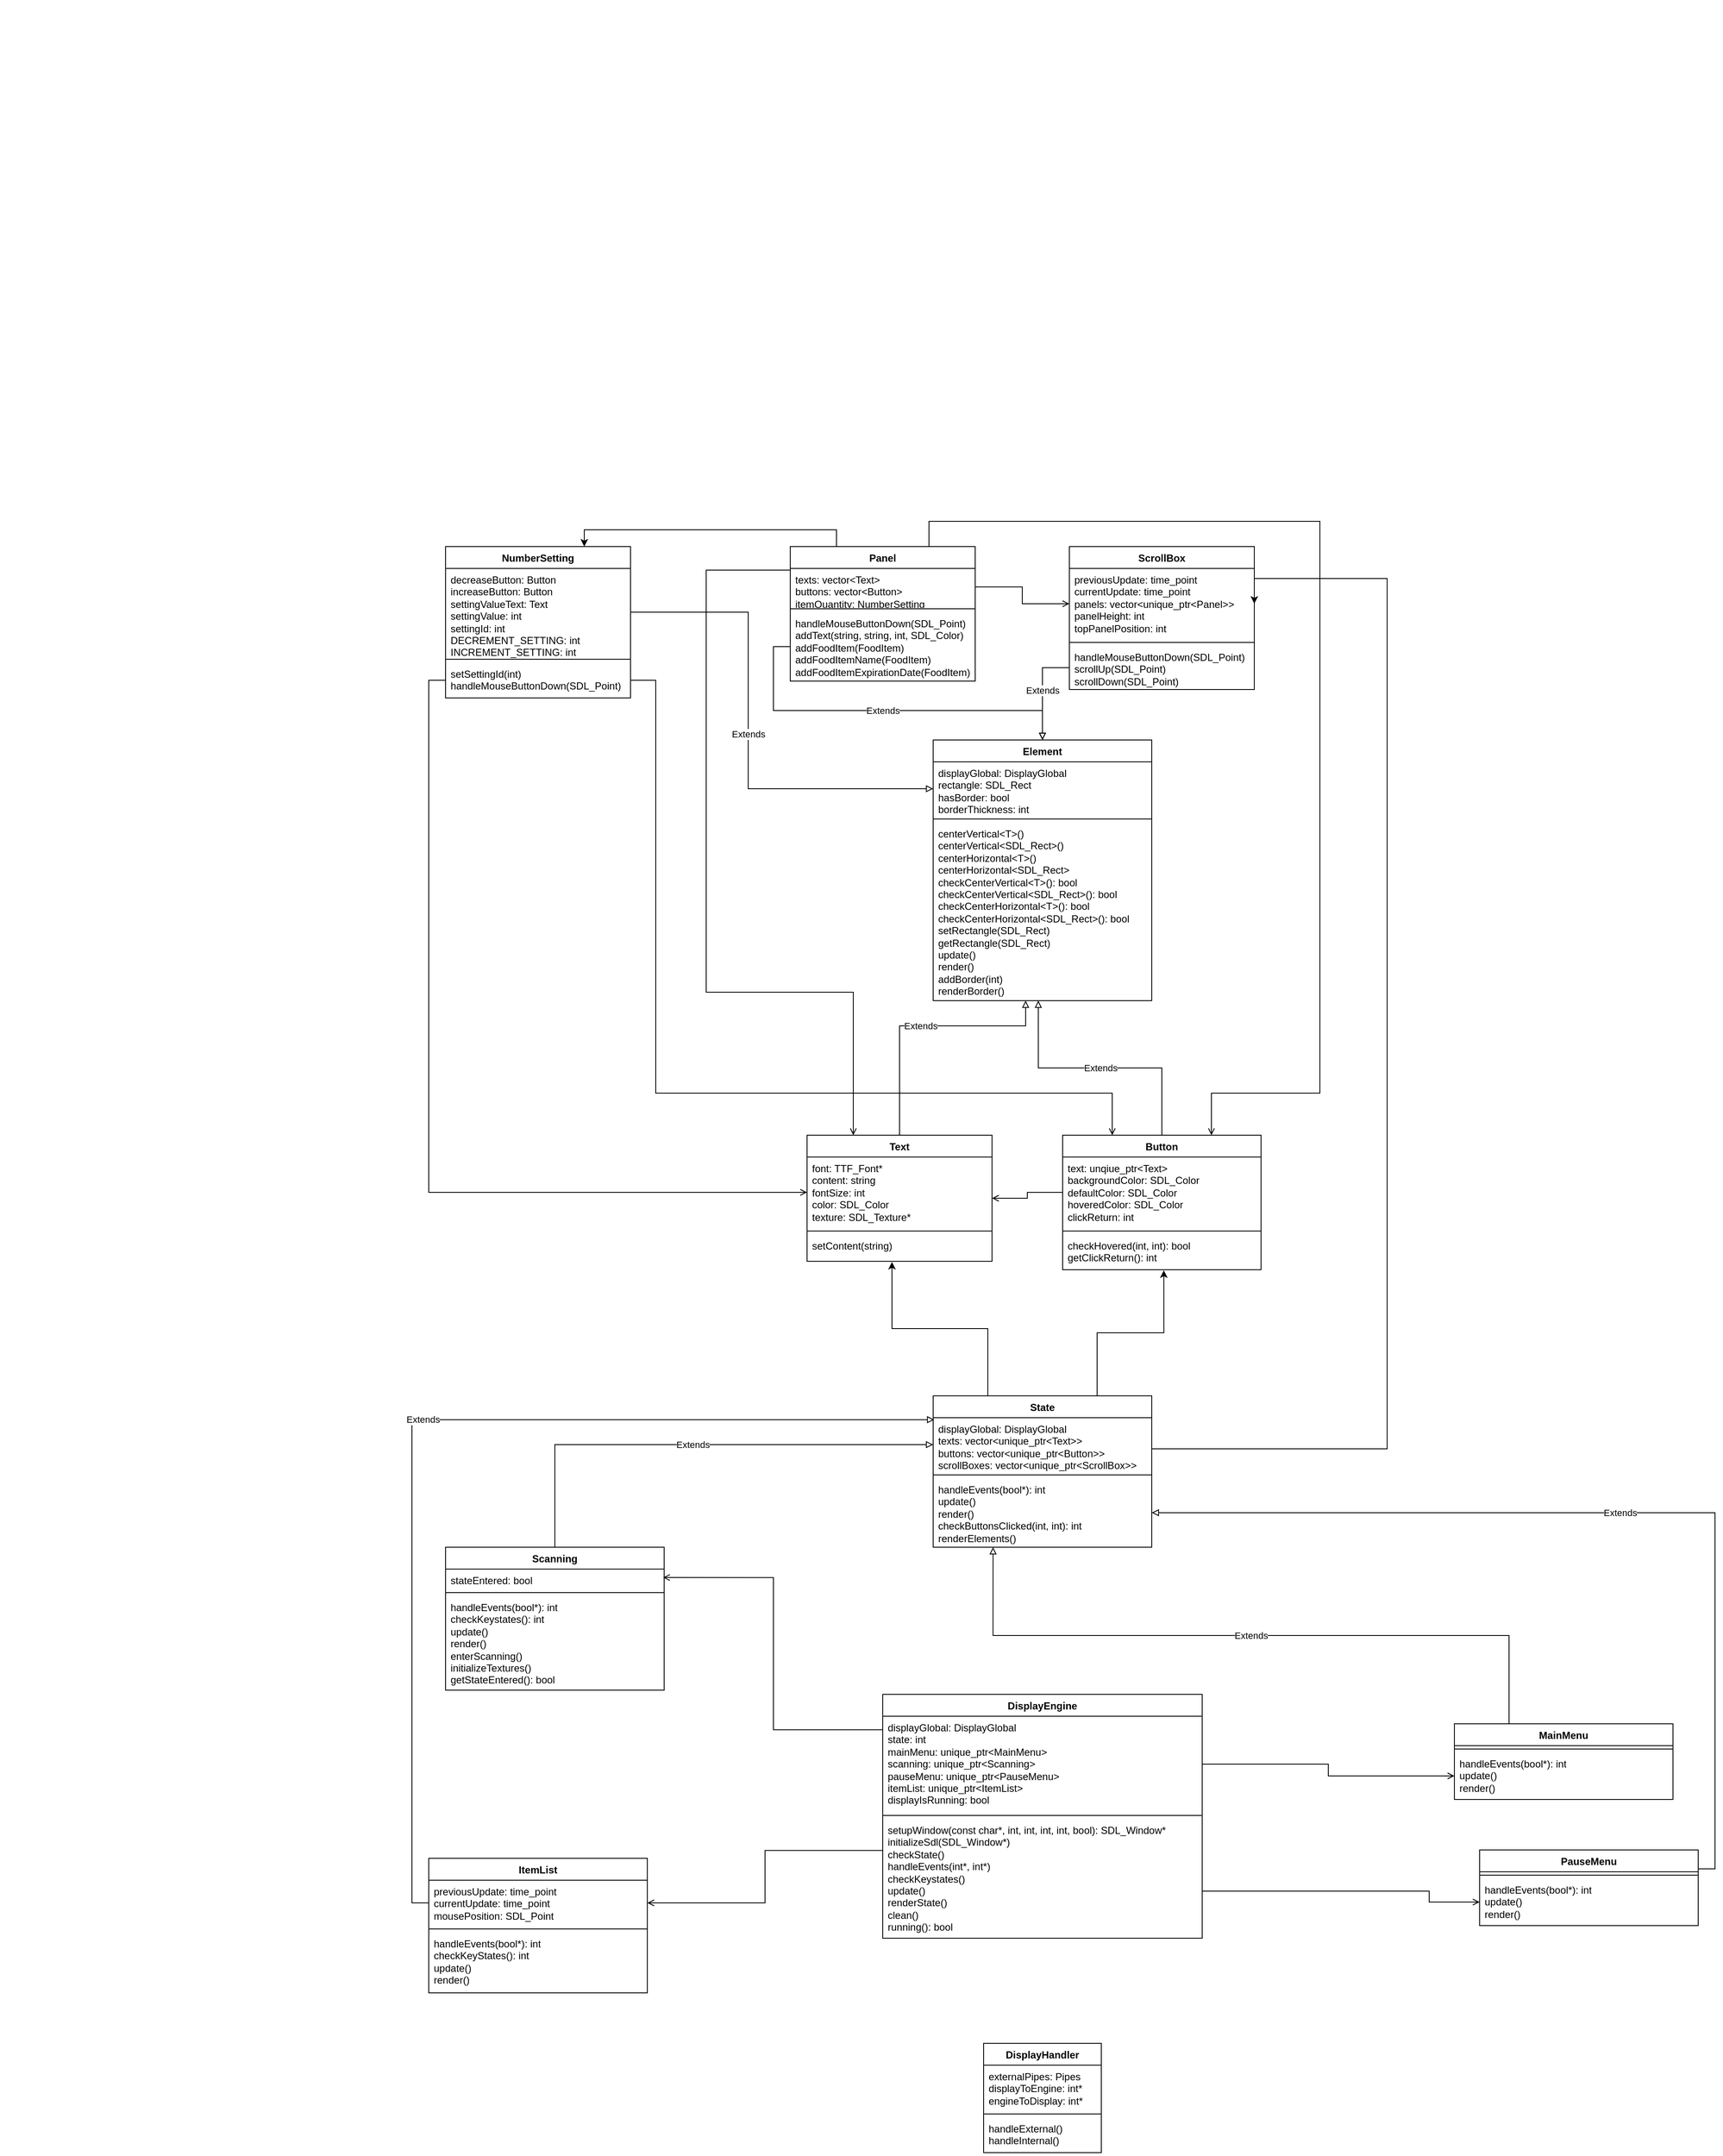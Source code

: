 <mxfile version="26.0.15">
  <diagram id="C5RBs43oDa-KdzZeNtuy" name="Page-1">
    <mxGraphModel dx="3341" dy="2088" grid="1" gridSize="10" guides="1" tooltips="1" connect="1" arrows="1" fold="1" page="1" pageScale="1" pageWidth="827" pageHeight="1169" math="0" shadow="0">
      <root>
        <mxCell id="WIyWlLk6GJQsqaUBKTNV-0" />
        <mxCell id="WIyWlLk6GJQsqaUBKTNV-1" parent="WIyWlLk6GJQsqaUBKTNV-0" />
        <mxCell id="9cJeoDoXLfbDEEZ6jCeZ-1" value="Element" style="swimlane;fontStyle=1;align=center;verticalAlign=top;childLayout=stackLayout;horizontal=1;startSize=26;horizontalStack=0;resizeParent=1;resizeParentMax=0;resizeLast=0;collapsible=1;marginBottom=0;whiteSpace=wrap;html=1;" parent="WIyWlLk6GJQsqaUBKTNV-1" vertex="1">
          <mxGeometry x="260" y="-90" width="260" height="310" as="geometry" />
        </mxCell>
        <mxCell id="9cJeoDoXLfbDEEZ6jCeZ-2" value="&lt;div&gt;displayGlobal: DisplayGlobal&lt;/div&gt;&lt;div&gt;rectangle: SDL_Rect&lt;/div&gt;&lt;div&gt;hasBorder: bool&lt;/div&gt;&lt;div&gt;borderThickness: int&lt;/div&gt;" style="text;strokeColor=none;fillColor=none;align=left;verticalAlign=top;spacingLeft=4;spacingRight=4;overflow=hidden;rotatable=0;points=[[0,0.5],[1,0.5]];portConstraint=eastwest;whiteSpace=wrap;html=1;" parent="9cJeoDoXLfbDEEZ6jCeZ-1" vertex="1">
          <mxGeometry y="26" width="260" height="64" as="geometry" />
        </mxCell>
        <mxCell id="9cJeoDoXLfbDEEZ6jCeZ-3" value="" style="line;strokeWidth=1;fillColor=none;align=left;verticalAlign=middle;spacingTop=-1;spacingLeft=3;spacingRight=3;rotatable=0;labelPosition=right;points=[];portConstraint=eastwest;strokeColor=inherit;" parent="9cJeoDoXLfbDEEZ6jCeZ-1" vertex="1">
          <mxGeometry y="90" width="260" height="8" as="geometry" />
        </mxCell>
        <mxCell id="9cJeoDoXLfbDEEZ6jCeZ-4" value="&lt;div&gt;centerVertical&amp;lt;T&amp;gt;()&lt;/div&gt;&lt;div&gt;centerVertical&amp;lt;SDL_Rect&amp;gt;()&lt;br&gt;&lt;/div&gt;&lt;div&gt;centerHorizontal&amp;lt;T&amp;gt;()&lt;/div&gt;&lt;div&gt;centerHorizontal&amp;lt;SDL_Rect&amp;gt;&lt;/div&gt;&lt;div&gt;&lt;div&gt;checkCenterVertical&amp;lt;T&amp;gt;(): bool&lt;br&gt;&lt;/div&gt;&lt;div&gt;checkCenterVertical&amp;lt;SDL_Rect&amp;gt;(): bool&lt;br&gt;&lt;/div&gt;&lt;div&gt;checkCenterHorizontal&amp;lt;T&amp;gt;(): bool&lt;br&gt;&lt;/div&gt;&lt;div&gt;checkCenterHorizontal&amp;lt;SDL_Rect&amp;gt;(): bool&lt;br&gt;&lt;/div&gt;&lt;/div&gt;&lt;div&gt;setRectangle(SDL_Rect)&lt;/div&gt;&lt;div&gt;getRectangle(SDL_Rect) &lt;br&gt;&lt;/div&gt;&lt;div&gt;update()&lt;/div&gt;&lt;div&gt;render()&lt;/div&gt;&lt;div&gt;addBorder(int)&lt;/div&gt;&lt;div&gt;renderBorder()&lt;/div&gt;&lt;div&gt;&lt;br&gt;&lt;/div&gt;" style="text;strokeColor=none;fillColor=none;align=left;verticalAlign=top;spacingLeft=4;spacingRight=4;overflow=hidden;rotatable=0;points=[[0,0.5],[1,0.5]];portConstraint=eastwest;whiteSpace=wrap;html=1;" parent="9cJeoDoXLfbDEEZ6jCeZ-1" vertex="1">
          <mxGeometry y="98" width="260" height="212" as="geometry" />
        </mxCell>
        <mxCell id="9cJeoDoXLfbDEEZ6jCeZ-5" value="Text" style="swimlane;fontStyle=1;align=center;verticalAlign=top;childLayout=stackLayout;horizontal=1;startSize=26;horizontalStack=0;resizeParent=1;resizeParentMax=0;resizeLast=0;collapsible=1;marginBottom=0;whiteSpace=wrap;html=1;" parent="WIyWlLk6GJQsqaUBKTNV-1" vertex="1">
          <mxGeometry x="110" y="380" width="220" height="150" as="geometry" />
        </mxCell>
        <mxCell id="9cJeoDoXLfbDEEZ6jCeZ-6" value="&lt;div&gt;font: TTF_Font*&lt;/div&gt;&lt;div&gt;content: string&lt;/div&gt;&lt;div&gt;fontSize: int&lt;/div&gt;&lt;div&gt;color: SDL_Color&lt;/div&gt;&lt;div&gt;texture: SDL_Texture*&lt;/div&gt;&lt;div&gt;&lt;br&gt;&lt;/div&gt;" style="text;strokeColor=none;fillColor=none;align=left;verticalAlign=top;spacingLeft=4;spacingRight=4;overflow=hidden;rotatable=0;points=[[0,0.5],[1,0.5]];portConstraint=eastwest;whiteSpace=wrap;html=1;" parent="9cJeoDoXLfbDEEZ6jCeZ-5" vertex="1">
          <mxGeometry y="26" width="220" height="84" as="geometry" />
        </mxCell>
        <mxCell id="9cJeoDoXLfbDEEZ6jCeZ-7" value="" style="line;strokeWidth=1;fillColor=none;align=left;verticalAlign=middle;spacingTop=-1;spacingLeft=3;spacingRight=3;rotatable=0;labelPosition=right;points=[];portConstraint=eastwest;strokeColor=inherit;" parent="9cJeoDoXLfbDEEZ6jCeZ-5" vertex="1">
          <mxGeometry y="110" width="220" height="8" as="geometry" />
        </mxCell>
        <mxCell id="9cJeoDoXLfbDEEZ6jCeZ-8" value="setContent(string)" style="text;strokeColor=none;fillColor=none;align=left;verticalAlign=top;spacingLeft=4;spacingRight=4;overflow=hidden;rotatable=0;points=[[0,0.5],[1,0.5]];portConstraint=eastwest;whiteSpace=wrap;html=1;" parent="9cJeoDoXLfbDEEZ6jCeZ-5" vertex="1">
          <mxGeometry y="118" width="220" height="32" as="geometry" />
        </mxCell>
        <mxCell id="9cJeoDoXLfbDEEZ6jCeZ-13" value="Button" style="swimlane;fontStyle=1;align=center;verticalAlign=top;childLayout=stackLayout;horizontal=1;startSize=26;horizontalStack=0;resizeParent=1;resizeParentMax=0;resizeLast=0;collapsible=1;marginBottom=0;whiteSpace=wrap;html=1;" parent="WIyWlLk6GJQsqaUBKTNV-1" vertex="1">
          <mxGeometry x="414" y="380" width="236" height="160" as="geometry" />
        </mxCell>
        <mxCell id="9cJeoDoXLfbDEEZ6jCeZ-14" value="&lt;div&gt;text: unqiue_ptr&amp;lt;Text&amp;gt;&lt;/div&gt;&lt;div&gt;backgroundColor: SDL_Color&lt;/div&gt;&lt;div&gt;defaultColor: SDL_Color&lt;/div&gt;&lt;div&gt;hoveredColor: SDL_Color&lt;/div&gt;&lt;div&gt;clickReturn: int&lt;/div&gt;" style="text;strokeColor=none;fillColor=none;align=left;verticalAlign=top;spacingLeft=4;spacingRight=4;overflow=hidden;rotatable=0;points=[[0,0.5],[1,0.5]];portConstraint=eastwest;whiteSpace=wrap;html=1;" parent="9cJeoDoXLfbDEEZ6jCeZ-13" vertex="1">
          <mxGeometry y="26" width="236" height="84" as="geometry" />
        </mxCell>
        <mxCell id="9cJeoDoXLfbDEEZ6jCeZ-15" value="" style="line;strokeWidth=1;fillColor=none;align=left;verticalAlign=middle;spacingTop=-1;spacingLeft=3;spacingRight=3;rotatable=0;labelPosition=right;points=[];portConstraint=eastwest;strokeColor=inherit;" parent="9cJeoDoXLfbDEEZ6jCeZ-13" vertex="1">
          <mxGeometry y="110" width="236" height="8" as="geometry" />
        </mxCell>
        <mxCell id="9cJeoDoXLfbDEEZ6jCeZ-16" value="checkHovered(int, int): bool&lt;div&gt;getClickReturn(): int&lt;/div&gt;" style="text;strokeColor=none;fillColor=none;align=left;verticalAlign=top;spacingLeft=4;spacingRight=4;overflow=hidden;rotatable=0;points=[[0,0.5],[1,0.5]];portConstraint=eastwest;whiteSpace=wrap;html=1;" parent="9cJeoDoXLfbDEEZ6jCeZ-13" vertex="1">
          <mxGeometry y="118" width="236" height="42" as="geometry" />
        </mxCell>
        <mxCell id="9cJeoDoXLfbDEEZ6jCeZ-27" value="MainMenu" style="swimlane;fontStyle=1;align=center;verticalAlign=top;childLayout=stackLayout;horizontal=1;startSize=26;horizontalStack=0;resizeParent=1;resizeParentMax=0;resizeLast=0;collapsible=1;marginBottom=0;whiteSpace=wrap;html=1;" parent="WIyWlLk6GJQsqaUBKTNV-1" vertex="1">
          <mxGeometry x="880" y="1080" width="260" height="90" as="geometry" />
        </mxCell>
        <mxCell id="9cJeoDoXLfbDEEZ6jCeZ-29" value="" style="line;strokeWidth=1;fillColor=none;align=left;verticalAlign=middle;spacingTop=-1;spacingLeft=3;spacingRight=3;rotatable=0;labelPosition=right;points=[];portConstraint=eastwest;strokeColor=inherit;" parent="9cJeoDoXLfbDEEZ6jCeZ-27" vertex="1">
          <mxGeometry y="26" width="260" height="8" as="geometry" />
        </mxCell>
        <mxCell id="9cJeoDoXLfbDEEZ6jCeZ-30" value="handleEvents(bool*): int&lt;div&gt;update()&lt;br&gt;&lt;/div&gt;&lt;div&gt;render()&lt;br&gt;&lt;/div&gt;&lt;div&gt;&lt;br&gt;&lt;/div&gt;&lt;div&gt;&lt;br&gt;&lt;/div&gt;" style="text;strokeColor=none;fillColor=none;align=left;verticalAlign=top;spacingLeft=4;spacingRight=4;overflow=hidden;rotatable=0;points=[[0,0.5],[1,0.5]];portConstraint=eastwest;whiteSpace=wrap;html=1;" parent="9cJeoDoXLfbDEEZ6jCeZ-27" vertex="1">
          <mxGeometry y="34" width="260" height="56" as="geometry" />
        </mxCell>
        <mxCell id="ZqqQkhtvJ3XssXhYCvTe-13" value="Extends" style="edgeStyle=orthogonalEdgeStyle;rounded=0;orthogonalLoop=1;jettySize=auto;html=1;exitX=1;exitY=0.25;exitDx=0;exitDy=0;entryX=1;entryY=0.5;entryDx=0;entryDy=0;endArrow=block;endFill=0;" parent="WIyWlLk6GJQsqaUBKTNV-1" source="9cJeoDoXLfbDEEZ6jCeZ-32" target="ZqqQkhtvJ3XssXhYCvTe-5" edge="1">
          <mxGeometry relative="1" as="geometry" />
        </mxCell>
        <mxCell id="9cJeoDoXLfbDEEZ6jCeZ-32" value="PauseMenu" style="swimlane;fontStyle=1;align=center;verticalAlign=top;childLayout=stackLayout;horizontal=1;startSize=26;horizontalStack=0;resizeParent=1;resizeParentMax=0;resizeLast=0;collapsible=1;marginBottom=0;whiteSpace=wrap;html=1;" parent="WIyWlLk6GJQsqaUBKTNV-1" vertex="1">
          <mxGeometry x="910" y="1230" width="260" height="90" as="geometry" />
        </mxCell>
        <mxCell id="9cJeoDoXLfbDEEZ6jCeZ-34" value="" style="line;strokeWidth=1;fillColor=none;align=left;verticalAlign=middle;spacingTop=-1;spacingLeft=3;spacingRight=3;rotatable=0;labelPosition=right;points=[];portConstraint=eastwest;strokeColor=inherit;" parent="9cJeoDoXLfbDEEZ6jCeZ-32" vertex="1">
          <mxGeometry y="26" width="260" height="8" as="geometry" />
        </mxCell>
        <mxCell id="9cJeoDoXLfbDEEZ6jCeZ-35" value="handleEvents(bool*): int&lt;div&gt;update()&lt;br&gt;&lt;/div&gt;&lt;div&gt;render()&lt;br&gt;&lt;/div&gt;&lt;div&gt;&lt;br&gt;&lt;/div&gt;&lt;div&gt;&lt;br&gt;&lt;/div&gt;" style="text;strokeColor=none;fillColor=none;align=left;verticalAlign=top;spacingLeft=4;spacingRight=4;overflow=hidden;rotatable=0;points=[[0,0.5],[1,0.5]];portConstraint=eastwest;whiteSpace=wrap;html=1;" parent="9cJeoDoXLfbDEEZ6jCeZ-32" vertex="1">
          <mxGeometry y="34" width="260" height="56" as="geometry" />
        </mxCell>
        <mxCell id="9cJeoDoXLfbDEEZ6jCeZ-39" style="edgeStyle=orthogonalEdgeStyle;rounded=0;orthogonalLoop=1;jettySize=auto;html=1;exitX=0;exitY=0.5;exitDx=0;exitDy=0;entryX=1;entryY=0.5;entryDx=0;entryDy=0;endArrow=open;endFill=0;" parent="WIyWlLk6GJQsqaUBKTNV-1" source="9cJeoDoXLfbDEEZ6jCeZ-14" target="9cJeoDoXLfbDEEZ6jCeZ-5" edge="1">
          <mxGeometry relative="1" as="geometry" />
        </mxCell>
        <mxCell id="9cJeoDoXLfbDEEZ6jCeZ-40" value="Extends" style="edgeStyle=orthogonalEdgeStyle;rounded=0;orthogonalLoop=1;jettySize=auto;html=1;exitX=0.5;exitY=0;exitDx=0;exitDy=0;entryX=0.481;entryY=1;entryDx=0;entryDy=0;entryPerimeter=0;endArrow=block;endFill=0;" parent="WIyWlLk6GJQsqaUBKTNV-1" source="9cJeoDoXLfbDEEZ6jCeZ-13" target="9cJeoDoXLfbDEEZ6jCeZ-4" edge="1">
          <mxGeometry relative="1" as="geometry" />
        </mxCell>
        <mxCell id="9cJeoDoXLfbDEEZ6jCeZ-41" value="Extends" style="edgeStyle=orthogonalEdgeStyle;rounded=0;orthogonalLoop=1;jettySize=auto;html=1;exitX=0.5;exitY=0;exitDx=0;exitDy=0;entryX=0.423;entryY=1;entryDx=0;entryDy=0;entryPerimeter=0;endArrow=block;endFill=0;" parent="WIyWlLk6GJQsqaUBKTNV-1" source="9cJeoDoXLfbDEEZ6jCeZ-5" target="9cJeoDoXLfbDEEZ6jCeZ-4" edge="1">
          <mxGeometry relative="1" as="geometry">
            <Array as="points">
              <mxPoint x="220" y="250" />
              <mxPoint x="370" y="250" />
            </Array>
          </mxGeometry>
        </mxCell>
        <mxCell id="9cJeoDoXLfbDEEZ6jCeZ-42" value="ItemList" style="swimlane;fontStyle=1;align=center;verticalAlign=top;childLayout=stackLayout;horizontal=1;startSize=26;horizontalStack=0;resizeParent=1;resizeParentMax=0;resizeLast=0;collapsible=1;marginBottom=0;whiteSpace=wrap;html=1;" parent="WIyWlLk6GJQsqaUBKTNV-1" vertex="1">
          <mxGeometry x="-340" y="1240" width="260" height="160" as="geometry" />
        </mxCell>
        <mxCell id="9cJeoDoXLfbDEEZ6jCeZ-43" value="&lt;div&gt;previousUpdate: time_point&lt;/div&gt;&lt;div&gt;currentUpdate: time_point&lt;/div&gt;&lt;div&gt;mousePosition: SDL_Point&lt;br&gt;&lt;/div&gt;" style="text;strokeColor=none;fillColor=none;align=left;verticalAlign=top;spacingLeft=4;spacingRight=4;overflow=hidden;rotatable=0;points=[[0,0.5],[1,0.5]];portConstraint=eastwest;whiteSpace=wrap;html=1;" parent="9cJeoDoXLfbDEEZ6jCeZ-42" vertex="1">
          <mxGeometry y="26" width="260" height="54" as="geometry" />
        </mxCell>
        <mxCell id="9cJeoDoXLfbDEEZ6jCeZ-44" value="" style="line;strokeWidth=1;fillColor=none;align=left;verticalAlign=middle;spacingTop=-1;spacingLeft=3;spacingRight=3;rotatable=0;labelPosition=right;points=[];portConstraint=eastwest;strokeColor=inherit;" parent="9cJeoDoXLfbDEEZ6jCeZ-42" vertex="1">
          <mxGeometry y="80" width="260" height="8" as="geometry" />
        </mxCell>
        <mxCell id="9cJeoDoXLfbDEEZ6jCeZ-45" value="handleEvents(bool*): int&lt;div&gt;checkKeyStates(): int&lt;/div&gt;&lt;div&gt;update()&lt;br&gt;&lt;/div&gt;&lt;div&gt;render()&lt;br&gt;&lt;/div&gt;&lt;div&gt;&lt;br&gt;&lt;/div&gt;&lt;div&gt;&lt;br&gt;&lt;/div&gt;" style="text;strokeColor=none;fillColor=none;align=left;verticalAlign=top;spacingLeft=4;spacingRight=4;overflow=hidden;rotatable=0;points=[[0,0.5],[1,0.5]];portConstraint=eastwest;whiteSpace=wrap;html=1;" parent="9cJeoDoXLfbDEEZ6jCeZ-42" vertex="1">
          <mxGeometry y="88" width="260" height="72" as="geometry" />
        </mxCell>
        <mxCell id="fOrLN-u9jePN4GgmKDt4-8" style="edgeStyle=orthogonalEdgeStyle;rounded=0;orthogonalLoop=1;jettySize=auto;html=1;exitX=1;exitY=0.5;exitDx=0;exitDy=0;entryX=0;entryY=0.5;entryDx=0;entryDy=0;endArrow=open;endFill=0;" parent="WIyWlLk6GJQsqaUBKTNV-1" source="fOrLN-u9jePN4GgmKDt4-1" target="fOrLN-u9jePN4GgmKDt4-5" edge="1">
          <mxGeometry relative="1" as="geometry" />
        </mxCell>
        <mxCell id="GMR2QPrFjK9Ofn-HSKy0-10" style="edgeStyle=orthogonalEdgeStyle;rounded=0;orthogonalLoop=1;jettySize=auto;html=1;entryX=0.75;entryY=0;entryDx=0;entryDy=0;endArrow=open;endFill=0;exitX=0.75;exitY=0;exitDx=0;exitDy=0;" parent="WIyWlLk6GJQsqaUBKTNV-1" source="fOrLN-u9jePN4GgmKDt4-0" target="9cJeoDoXLfbDEEZ6jCeZ-13" edge="1">
          <mxGeometry relative="1" as="geometry">
            <Array as="points">
              <mxPoint x="255" y="-350" />
              <mxPoint x="720" y="-350" />
              <mxPoint x="720" y="330" />
              <mxPoint x="591" y="330" />
            </Array>
          </mxGeometry>
        </mxCell>
        <mxCell id="GMR2QPrFjK9Ofn-HSKy0-11" style="edgeStyle=orthogonalEdgeStyle;rounded=0;orthogonalLoop=1;jettySize=auto;html=1;entryX=0.25;entryY=0;entryDx=0;entryDy=0;endArrow=open;endFill=0;exitX=0;exitY=0.25;exitDx=0;exitDy=0;" parent="WIyWlLk6GJQsqaUBKTNV-1" source="fOrLN-u9jePN4GgmKDt4-0" target="9cJeoDoXLfbDEEZ6jCeZ-5" edge="1">
          <mxGeometry relative="1" as="geometry">
            <Array as="points">
              <mxPoint x="-10" y="-292" />
              <mxPoint x="-10" y="210" />
              <mxPoint x="165" y="210" />
            </Array>
          </mxGeometry>
        </mxCell>
        <mxCell id="1-UxKRIt91oTOGqCH7rs-5" style="edgeStyle=orthogonalEdgeStyle;rounded=0;orthogonalLoop=1;jettySize=auto;html=1;exitX=0.25;exitY=0;exitDx=0;exitDy=0;entryX=0.75;entryY=0;entryDx=0;entryDy=0;" parent="WIyWlLk6GJQsqaUBKTNV-1" source="fOrLN-u9jePN4GgmKDt4-0" target="1-UxKRIt91oTOGqCH7rs-1" edge="1">
          <mxGeometry relative="1" as="geometry" />
        </mxCell>
        <mxCell id="fOrLN-u9jePN4GgmKDt4-0" value="Panel" style="swimlane;fontStyle=1;align=center;verticalAlign=top;childLayout=stackLayout;horizontal=1;startSize=26;horizontalStack=0;resizeParent=1;resizeParentMax=0;resizeLast=0;collapsible=1;marginBottom=0;whiteSpace=wrap;html=1;" parent="WIyWlLk6GJQsqaUBKTNV-1" vertex="1">
          <mxGeometry x="90" y="-320" width="220" height="160" as="geometry" />
        </mxCell>
        <mxCell id="fOrLN-u9jePN4GgmKDt4-1" value="&lt;div&gt;texts: vector&amp;lt;Text&amp;gt;&lt;/div&gt;&lt;div&gt;buttons: vector&amp;lt;Button&amp;gt;&lt;br&gt;&lt;/div&gt;&lt;div&gt;itemQuantity: NumberSetting&lt;/div&gt;" style="text;strokeColor=none;fillColor=none;align=left;verticalAlign=top;spacingLeft=4;spacingRight=4;overflow=hidden;rotatable=0;points=[[0,0.5],[1,0.5]];portConstraint=eastwest;whiteSpace=wrap;html=1;" parent="fOrLN-u9jePN4GgmKDt4-0" vertex="1">
          <mxGeometry y="26" width="220" height="44" as="geometry" />
        </mxCell>
        <mxCell id="fOrLN-u9jePN4GgmKDt4-2" value="" style="line;strokeWidth=1;fillColor=none;align=left;verticalAlign=middle;spacingTop=-1;spacingLeft=3;spacingRight=3;rotatable=0;labelPosition=right;points=[];portConstraint=eastwest;strokeColor=inherit;" parent="fOrLN-u9jePN4GgmKDt4-0" vertex="1">
          <mxGeometry y="70" width="220" height="8" as="geometry" />
        </mxCell>
        <mxCell id="fOrLN-u9jePN4GgmKDt4-3" value="&lt;div&gt;handleMouseButtonDown(SDL_Point)&lt;/div&gt;&lt;div&gt;addText(string, string, int, SDL_Color)&lt;/div&gt;&lt;div&gt;addFoodItem(FoodItem)&lt;/div&gt;&lt;div&gt;addFoodItemName(FoodItem)&lt;/div&gt;&lt;div&gt;addFoodItemExpirationDate(FoodItem)&lt;/div&gt;" style="text;strokeColor=none;fillColor=none;align=left;verticalAlign=top;spacingLeft=4;spacingRight=4;overflow=hidden;rotatable=0;points=[[0,0.5],[1,0.5]];portConstraint=eastwest;whiteSpace=wrap;html=1;" parent="fOrLN-u9jePN4GgmKDt4-0" vertex="1">
          <mxGeometry y="78" width="220" height="82" as="geometry" />
        </mxCell>
        <mxCell id="fOrLN-u9jePN4GgmKDt4-4" value="ScrollBox" style="swimlane;fontStyle=1;align=center;verticalAlign=top;childLayout=stackLayout;horizontal=1;startSize=26;horizontalStack=0;resizeParent=1;resizeParentMax=0;resizeLast=0;collapsible=1;marginBottom=0;whiteSpace=wrap;html=1;" parent="WIyWlLk6GJQsqaUBKTNV-1" vertex="1">
          <mxGeometry x="422" y="-320" width="220" height="170" as="geometry" />
        </mxCell>
        <mxCell id="fOrLN-u9jePN4GgmKDt4-5" value="&lt;div&gt;previousUpdate: time_point&lt;/div&gt;&lt;div&gt;currentUpdate: time_point&lt;/div&gt;&lt;div&gt;panels: vector&amp;lt;unique_ptr&amp;lt;Panel&amp;gt;&amp;gt;&lt;/div&gt;&lt;div&gt;panelHeight: int&lt;/div&gt;&lt;div&gt;topPanelPosition: int&lt;/div&gt;&lt;div&gt;&lt;br&gt;&lt;/div&gt;" style="text;strokeColor=none;fillColor=none;align=left;verticalAlign=top;spacingLeft=4;spacingRight=4;overflow=hidden;rotatable=0;points=[[0,0.5],[1,0.5]];portConstraint=eastwest;whiteSpace=wrap;html=1;" parent="fOrLN-u9jePN4GgmKDt4-4" vertex="1">
          <mxGeometry y="26" width="220" height="84" as="geometry" />
        </mxCell>
        <mxCell id="fOrLN-u9jePN4GgmKDt4-6" value="" style="line;strokeWidth=1;fillColor=none;align=left;verticalAlign=middle;spacingTop=-1;spacingLeft=3;spacingRight=3;rotatable=0;labelPosition=right;points=[];portConstraint=eastwest;strokeColor=inherit;" parent="fOrLN-u9jePN4GgmKDt4-4" vertex="1">
          <mxGeometry y="110" width="220" height="8" as="geometry" />
        </mxCell>
        <mxCell id="fOrLN-u9jePN4GgmKDt4-7" value="&lt;div&gt;handleMouseButtonDown(SDL_Point)&lt;/div&gt;&lt;div&gt;scrollUp(SDL_Point)&lt;/div&gt;&lt;div&gt;scrollDown(SDL_Point)&lt;/div&gt;" style="text;strokeColor=none;fillColor=none;align=left;verticalAlign=top;spacingLeft=4;spacingRight=4;overflow=hidden;rotatable=0;points=[[0,0.5],[1,0.5]];portConstraint=eastwest;whiteSpace=wrap;html=1;" parent="fOrLN-u9jePN4GgmKDt4-4" vertex="1">
          <mxGeometry y="118" width="220" height="52" as="geometry" />
        </mxCell>
        <mxCell id="fOrLN-u9jePN4GgmKDt4-9" value="Extends" style="edgeStyle=orthogonalEdgeStyle;rounded=0;orthogonalLoop=1;jettySize=auto;html=1;exitX=0;exitY=0.5;exitDx=0;exitDy=0;entryX=0.5;entryY=0;entryDx=0;entryDy=0;endArrow=block;endFill=0;" parent="WIyWlLk6GJQsqaUBKTNV-1" source="fOrLN-u9jePN4GgmKDt4-7" target="9cJeoDoXLfbDEEZ6jCeZ-1" edge="1">
          <mxGeometry relative="1" as="geometry" />
        </mxCell>
        <mxCell id="fOrLN-u9jePN4GgmKDt4-10" value="&lt;div&gt;Extends&lt;/div&gt;" style="edgeStyle=orthogonalEdgeStyle;rounded=0;orthogonalLoop=1;jettySize=auto;html=1;exitX=0;exitY=0.5;exitDx=0;exitDy=0;entryX=0.5;entryY=0;entryDx=0;entryDy=0;endArrow=block;endFill=0;" parent="WIyWlLk6GJQsqaUBKTNV-1" source="fOrLN-u9jePN4GgmKDt4-3" target="9cJeoDoXLfbDEEZ6jCeZ-1" edge="1">
          <mxGeometry relative="1" as="geometry" />
        </mxCell>
        <mxCell id="ZqqQkhtvJ3XssXhYCvTe-9" value="Extends" style="edgeStyle=orthogonalEdgeStyle;rounded=0;orthogonalLoop=1;jettySize=auto;html=1;exitX=0.5;exitY=0;exitDx=0;exitDy=0;entryX=0;entryY=0.5;entryDx=0;entryDy=0;endArrow=block;endFill=0;" parent="WIyWlLk6GJQsqaUBKTNV-1" source="GMR2QPrFjK9Ofn-HSKy0-0" target="ZqqQkhtvJ3XssXhYCvTe-3" edge="1">
          <mxGeometry relative="1" as="geometry" />
        </mxCell>
        <mxCell id="GMR2QPrFjK9Ofn-HSKy0-0" value="Scanning" style="swimlane;fontStyle=1;align=center;verticalAlign=top;childLayout=stackLayout;horizontal=1;startSize=26;horizontalStack=0;resizeParent=1;resizeParentMax=0;resizeLast=0;collapsible=1;marginBottom=0;whiteSpace=wrap;html=1;" parent="WIyWlLk6GJQsqaUBKTNV-1" vertex="1">
          <mxGeometry x="-320" y="870" width="260" height="170" as="geometry" />
        </mxCell>
        <mxCell id="GMR2QPrFjK9Ofn-HSKy0-1" value="&lt;div&gt;stateEntered: bool&lt;/div&gt;" style="text;strokeColor=none;fillColor=none;align=left;verticalAlign=top;spacingLeft=4;spacingRight=4;overflow=hidden;rotatable=0;points=[[0,0.5],[1,0.5]];portConstraint=eastwest;whiteSpace=wrap;html=1;" parent="GMR2QPrFjK9Ofn-HSKy0-0" vertex="1">
          <mxGeometry y="26" width="260" height="24" as="geometry" />
        </mxCell>
        <mxCell id="GMR2QPrFjK9Ofn-HSKy0-2" value="" style="line;strokeWidth=1;fillColor=none;align=left;verticalAlign=middle;spacingTop=-1;spacingLeft=3;spacingRight=3;rotatable=0;labelPosition=right;points=[];portConstraint=eastwest;strokeColor=inherit;" parent="GMR2QPrFjK9Ofn-HSKy0-0" vertex="1">
          <mxGeometry y="50" width="260" height="8" as="geometry" />
        </mxCell>
        <mxCell id="GMR2QPrFjK9Ofn-HSKy0-3" value="handleEvents(bool*): int&lt;div&gt;&lt;div&gt;checkKeystates(): int&lt;/div&gt;&lt;div&gt;update()&lt;/div&gt;&lt;div&gt;render()&lt;/div&gt;&lt;div&gt;enterScanning()&lt;br&gt;&lt;/div&gt;&lt;div&gt;initializeTextures()&lt;/div&gt;&lt;div&gt;getStateEntered(): bool&lt;/div&gt;&lt;/div&gt;" style="text;strokeColor=none;fillColor=none;align=left;verticalAlign=top;spacingLeft=4;spacingRight=4;overflow=hidden;rotatable=0;points=[[0,0.5],[1,0.5]];portConstraint=eastwest;whiteSpace=wrap;html=1;" parent="GMR2QPrFjK9Ofn-HSKy0-0" vertex="1">
          <mxGeometry y="58" width="260" height="112" as="geometry" />
        </mxCell>
        <mxCell id="GMR2QPrFjK9Ofn-HSKy0-4" value="&amp;nbsp;" style="text;whiteSpace=wrap;html=1;" parent="WIyWlLk6GJQsqaUBKTNV-1" vertex="1">
          <mxGeometry x="480" y="-130" width="40" height="40" as="geometry" />
        </mxCell>
        <mxCell id="GMR2QPrFjK9Ofn-HSKy0-29" style="edgeStyle=orthogonalEdgeStyle;rounded=0;orthogonalLoop=1;jettySize=auto;html=1;exitX=0;exitY=0.141;exitDx=0;exitDy=0;entryX=0.995;entryY=0.419;entryDx=0;entryDy=0;endArrow=open;endFill=0;entryPerimeter=0;exitPerimeter=0;" parent="WIyWlLk6GJQsqaUBKTNV-1" source="GMR2QPrFjK9Ofn-HSKy0-22" target="GMR2QPrFjK9Ofn-HSKy0-1" edge="1">
          <mxGeometry relative="1" as="geometry" />
        </mxCell>
        <mxCell id="GMR2QPrFjK9Ofn-HSKy0-21" value="DisplayEngine" style="swimlane;fontStyle=1;align=center;verticalAlign=top;childLayout=stackLayout;horizontal=1;startSize=26;horizontalStack=0;resizeParent=1;resizeParentMax=0;resizeLast=0;collapsible=1;marginBottom=0;whiteSpace=wrap;html=1;" parent="WIyWlLk6GJQsqaUBKTNV-1" vertex="1">
          <mxGeometry x="200" y="1045" width="380" height="290" as="geometry" />
        </mxCell>
        <mxCell id="GMR2QPrFjK9Ofn-HSKy0-22" value="displayGlobal: DisplayGlobal&lt;div&gt;state: int&lt;/div&gt;&lt;div&gt;mainMenu: unique_ptr&amp;lt;MainMenu&amp;gt;&lt;/div&gt;&lt;div&gt;scanning: unique_ptr&amp;lt;Scanning&amp;gt;&lt;/div&gt;&lt;div&gt;pauseMenu: unique_ptr&amp;lt;PauseMenu&amp;gt;&lt;br&gt;&lt;/div&gt;&lt;div&gt;itemList: unique_ptr&amp;lt;ItemList&amp;gt;&lt;/div&gt;displayIsRunning: bool" style="text;strokeColor=none;fillColor=none;align=left;verticalAlign=top;spacingLeft=4;spacingRight=4;overflow=hidden;rotatable=0;points=[[0,0.5],[1,0.5]];portConstraint=eastwest;whiteSpace=wrap;html=1;" parent="GMR2QPrFjK9Ofn-HSKy0-21" vertex="1">
          <mxGeometry y="26" width="380" height="114" as="geometry" />
        </mxCell>
        <mxCell id="GMR2QPrFjK9Ofn-HSKy0-23" value="" style="line;strokeWidth=1;fillColor=none;align=left;verticalAlign=middle;spacingTop=-1;spacingLeft=3;spacingRight=3;rotatable=0;labelPosition=right;points=[];portConstraint=eastwest;strokeColor=inherit;" parent="GMR2QPrFjK9Ofn-HSKy0-21" vertex="1">
          <mxGeometry y="140" width="380" height="8" as="geometry" />
        </mxCell>
        <mxCell id="GMR2QPrFjK9Ofn-HSKy0-24" value="setupWindow(const char*, int, int, int, int, bool): SDL_Window*&lt;div&gt;&lt;div&gt;initializeSdl(SDL_Window*)&lt;/div&gt;&lt;div&gt;checkState()&lt;/div&gt;&lt;div&gt;handleEvents(int*, int*)&lt;/div&gt;&lt;div&gt;checkKeystates()&lt;/div&gt;&lt;div&gt;update()&lt;/div&gt;&lt;div&gt;renderState()&lt;br&gt;&lt;/div&gt;&lt;div&gt;clean()&lt;/div&gt;running(): bool&lt;/div&gt;" style="text;strokeColor=none;fillColor=none;align=left;verticalAlign=top;spacingLeft=4;spacingRight=4;overflow=hidden;rotatable=0;points=[[0,0.5],[1,0.5]];portConstraint=eastwest;whiteSpace=wrap;html=1;" parent="GMR2QPrFjK9Ofn-HSKy0-21" vertex="1">
          <mxGeometry y="148" width="380" height="142" as="geometry" />
        </mxCell>
        <mxCell id="GMR2QPrFjK9Ofn-HSKy0-25" style="edgeStyle=orthogonalEdgeStyle;rounded=0;orthogonalLoop=1;jettySize=auto;html=1;exitX=1;exitY=0.5;exitDx=0;exitDy=0;entryX=0;entryY=0.5;entryDx=0;entryDy=0;endArrow=open;endFill=0;" parent="WIyWlLk6GJQsqaUBKTNV-1" source="GMR2QPrFjK9Ofn-HSKy0-22" target="9cJeoDoXLfbDEEZ6jCeZ-30" edge="1">
          <mxGeometry relative="1" as="geometry" />
        </mxCell>
        <mxCell id="GMR2QPrFjK9Ofn-HSKy0-27" style="edgeStyle=orthogonalEdgeStyle;rounded=0;orthogonalLoop=1;jettySize=auto;html=1;exitX=1;exitY=0.5;exitDx=0;exitDy=0;entryX=0;entryY=0.5;entryDx=0;entryDy=0;endArrow=open;endFill=0;" parent="WIyWlLk6GJQsqaUBKTNV-1" source="GMR2QPrFjK9Ofn-HSKy0-24" target="9cJeoDoXLfbDEEZ6jCeZ-35" edge="1">
          <mxGeometry relative="1" as="geometry">
            <Array as="points">
              <mxPoint x="580" y="1279" />
              <mxPoint x="850" y="1279" />
              <mxPoint x="850" y="1292" />
            </Array>
          </mxGeometry>
        </mxCell>
        <mxCell id="GMR2QPrFjK9Ofn-HSKy0-28" style="edgeStyle=orthogonalEdgeStyle;rounded=0;orthogonalLoop=1;jettySize=auto;html=1;exitX=0;exitY=0.265;exitDx=0;exitDy=0;entryX=1;entryY=0.5;entryDx=0;entryDy=0;endArrow=open;endFill=0;exitPerimeter=0;" parent="WIyWlLk6GJQsqaUBKTNV-1" source="GMR2QPrFjK9Ofn-HSKy0-24" target="9cJeoDoXLfbDEEZ6jCeZ-43" edge="1">
          <mxGeometry relative="1" as="geometry" />
        </mxCell>
        <mxCell id="ZqqQkhtvJ3XssXhYCvTe-2" value="State" style="swimlane;fontStyle=1;align=center;verticalAlign=top;childLayout=stackLayout;horizontal=1;startSize=26;horizontalStack=0;resizeParent=1;resizeParentMax=0;resizeLast=0;collapsible=1;marginBottom=0;whiteSpace=wrap;html=1;" parent="WIyWlLk6GJQsqaUBKTNV-1" vertex="1">
          <mxGeometry x="260" y="690" width="260" height="180" as="geometry" />
        </mxCell>
        <mxCell id="ZqqQkhtvJ3XssXhYCvTe-3" value="&lt;div&gt;displayGlobal: DisplayGlobal&lt;/div&gt;&lt;div&gt;&lt;div&gt;texts: vector&amp;lt;unique_ptr&amp;lt;Text&amp;gt;&amp;gt;&lt;/div&gt;&lt;div&gt;buttons: vector&amp;lt;unique_ptr&amp;lt;Button&amp;gt;&amp;gt;&lt;/div&gt;&lt;div&gt;scrollBoxes: vector&amp;lt;unique_ptr&amp;lt;ScrollBox&amp;gt;&amp;gt;&lt;/div&gt;&lt;/div&gt;" style="text;strokeColor=none;fillColor=none;align=left;verticalAlign=top;spacingLeft=4;spacingRight=4;overflow=hidden;rotatable=0;points=[[0,0.5],[1,0.5]];portConstraint=eastwest;whiteSpace=wrap;html=1;" parent="ZqqQkhtvJ3XssXhYCvTe-2" vertex="1">
          <mxGeometry y="26" width="260" height="64" as="geometry" />
        </mxCell>
        <mxCell id="ZqqQkhtvJ3XssXhYCvTe-4" value="" style="line;strokeWidth=1;fillColor=none;align=left;verticalAlign=middle;spacingTop=-1;spacingLeft=3;spacingRight=3;rotatable=0;labelPosition=right;points=[];portConstraint=eastwest;strokeColor=inherit;" parent="ZqqQkhtvJ3XssXhYCvTe-2" vertex="1">
          <mxGeometry y="90" width="260" height="8" as="geometry" />
        </mxCell>
        <mxCell id="ZqqQkhtvJ3XssXhYCvTe-5" value="&lt;div&gt;handleEvents(bool*): int&lt;div&gt;update()&lt;/div&gt;&lt;div&gt;render()&lt;/div&gt;&lt;div&gt;checkButtonsClicked(int, int): int&lt;/div&gt;&lt;div&gt;renderElements()&lt;/div&gt;&lt;/div&gt;" style="text;strokeColor=none;fillColor=none;align=left;verticalAlign=top;spacingLeft=4;spacingRight=4;overflow=hidden;rotatable=0;points=[[0,0.5],[1,0.5]];portConstraint=eastwest;whiteSpace=wrap;html=1;" parent="ZqqQkhtvJ3XssXhYCvTe-2" vertex="1">
          <mxGeometry y="98" width="260" height="82" as="geometry" />
        </mxCell>
        <mxCell id="ZqqQkhtvJ3XssXhYCvTe-6" style="edgeStyle=orthogonalEdgeStyle;rounded=0;orthogonalLoop=1;jettySize=auto;html=1;exitX=0.25;exitY=0;exitDx=0;exitDy=0;entryX=0.459;entryY=1.022;entryDx=0;entryDy=0;entryPerimeter=0;" parent="WIyWlLk6GJQsqaUBKTNV-1" source="ZqqQkhtvJ3XssXhYCvTe-2" target="9cJeoDoXLfbDEEZ6jCeZ-8" edge="1">
          <mxGeometry relative="1" as="geometry" />
        </mxCell>
        <mxCell id="ZqqQkhtvJ3XssXhYCvTe-7" style="edgeStyle=orthogonalEdgeStyle;rounded=0;orthogonalLoop=1;jettySize=auto;html=1;exitX=0.75;exitY=0;exitDx=0;exitDy=0;entryX=0.51;entryY=1.017;entryDx=0;entryDy=0;entryPerimeter=0;" parent="WIyWlLk6GJQsqaUBKTNV-1" source="ZqqQkhtvJ3XssXhYCvTe-2" target="9cJeoDoXLfbDEEZ6jCeZ-16" edge="1">
          <mxGeometry relative="1" as="geometry" />
        </mxCell>
        <mxCell id="ZqqQkhtvJ3XssXhYCvTe-8" style="edgeStyle=orthogonalEdgeStyle;rounded=0;orthogonalLoop=1;jettySize=auto;html=1;exitX=1;exitY=0.5;exitDx=0;exitDy=0;entryX=1;entryY=0.5;entryDx=0;entryDy=0;" parent="WIyWlLk6GJQsqaUBKTNV-1" source="ZqqQkhtvJ3XssXhYCvTe-3" target="fOrLN-u9jePN4GgmKDt4-5" edge="1">
          <mxGeometry relative="1" as="geometry">
            <Array as="points">
              <mxPoint x="800" y="753" />
              <mxPoint x="800" y="-282" />
            </Array>
          </mxGeometry>
        </mxCell>
        <mxCell id="ZqqQkhtvJ3XssXhYCvTe-10" value="Extends" style="edgeStyle=orthogonalEdgeStyle;rounded=0;orthogonalLoop=1;jettySize=auto;html=1;exitX=0;exitY=0.5;exitDx=0;exitDy=0;entryX=0.005;entryY=0.037;entryDx=0;entryDy=0;entryPerimeter=0;endArrow=block;endFill=0;" parent="WIyWlLk6GJQsqaUBKTNV-1" source="9cJeoDoXLfbDEEZ6jCeZ-43" target="ZqqQkhtvJ3XssXhYCvTe-3" edge="1">
          <mxGeometry relative="1" as="geometry" />
        </mxCell>
        <mxCell id="ZqqQkhtvJ3XssXhYCvTe-12" value="Extends" style="edgeStyle=orthogonalEdgeStyle;rounded=0;orthogonalLoop=1;jettySize=auto;html=1;exitX=0.25;exitY=0;exitDx=0;exitDy=0;entryX=0.274;entryY=1;entryDx=0;entryDy=0;entryPerimeter=0;endArrow=block;endFill=0;" parent="WIyWlLk6GJQsqaUBKTNV-1" source="9cJeoDoXLfbDEEZ6jCeZ-27" target="ZqqQkhtvJ3XssXhYCvTe-5" edge="1">
          <mxGeometry relative="1" as="geometry" />
        </mxCell>
        <mxCell id="ZqqQkhtvJ3XssXhYCvTe-14" value="&amp;nbsp;" style="text;whiteSpace=wrap;html=1;" parent="WIyWlLk6GJQsqaUBKTNV-1" vertex="1">
          <mxGeometry x="-850" y="-970" width="40" height="40" as="geometry" />
        </mxCell>
        <mxCell id="1-UxKRIt91oTOGqCH7rs-1" value="NumberSetting" style="swimlane;fontStyle=1;align=center;verticalAlign=top;childLayout=stackLayout;horizontal=1;startSize=26;horizontalStack=0;resizeParent=1;resizeParentMax=0;resizeLast=0;collapsible=1;marginBottom=0;whiteSpace=wrap;html=1;" parent="WIyWlLk6GJQsqaUBKTNV-1" vertex="1">
          <mxGeometry x="-320" y="-320" width="220" height="180" as="geometry" />
        </mxCell>
        <mxCell id="1-UxKRIt91oTOGqCH7rs-2" value="&lt;div&gt;decreaseButton: Button&lt;/div&gt;&lt;div&gt;increaseButton: Button&lt;/div&gt;&lt;div&gt;settingValueText: Text&lt;/div&gt;&lt;div&gt;settingValue: int&lt;/div&gt;&lt;div&gt;settingId: int&lt;/div&gt;&lt;div&gt;DECREMENT_SETTING: int&lt;/div&gt;&lt;div&gt;INCREMENT_SETTING: int&lt;/div&gt;" style="text;strokeColor=none;fillColor=none;align=left;verticalAlign=top;spacingLeft=4;spacingRight=4;overflow=hidden;rotatable=0;points=[[0,0.5],[1,0.5]];portConstraint=eastwest;whiteSpace=wrap;html=1;" parent="1-UxKRIt91oTOGqCH7rs-1" vertex="1">
          <mxGeometry y="26" width="220" height="104" as="geometry" />
        </mxCell>
        <mxCell id="1-UxKRIt91oTOGqCH7rs-3" value="" style="line;strokeWidth=1;fillColor=none;align=left;verticalAlign=middle;spacingTop=-1;spacingLeft=3;spacingRight=3;rotatable=0;labelPosition=right;points=[];portConstraint=eastwest;strokeColor=inherit;" parent="1-UxKRIt91oTOGqCH7rs-1" vertex="1">
          <mxGeometry y="130" width="220" height="8" as="geometry" />
        </mxCell>
        <mxCell id="1-UxKRIt91oTOGqCH7rs-4" value="&lt;div&gt;setSettingId(int)&lt;/div&gt;&lt;div&gt;handleMouseButtonDown(SDL_Point)&lt;/div&gt;" style="text;strokeColor=none;fillColor=none;align=left;verticalAlign=top;spacingLeft=4;spacingRight=4;overflow=hidden;rotatable=0;points=[[0,0.5],[1,0.5]];portConstraint=eastwest;whiteSpace=wrap;html=1;" parent="1-UxKRIt91oTOGqCH7rs-1" vertex="1">
          <mxGeometry y="138" width="220" height="42" as="geometry" />
        </mxCell>
        <mxCell id="1-UxKRIt91oTOGqCH7rs-6" value="Extends" style="edgeStyle=orthogonalEdgeStyle;rounded=0;orthogonalLoop=1;jettySize=auto;html=1;exitX=1;exitY=0.5;exitDx=0;exitDy=0;entryX=0;entryY=0.5;entryDx=0;entryDy=0;endArrow=block;endFill=0;" parent="WIyWlLk6GJQsqaUBKTNV-1" source="1-UxKRIt91oTOGqCH7rs-2" target="9cJeoDoXLfbDEEZ6jCeZ-2" edge="1">
          <mxGeometry relative="1" as="geometry">
            <Array as="points">
              <mxPoint x="40" y="-242" />
              <mxPoint x="40" y="-32" />
            </Array>
          </mxGeometry>
        </mxCell>
        <mxCell id="1-UxKRIt91oTOGqCH7rs-8" style="edgeStyle=orthogonalEdgeStyle;rounded=0;orthogonalLoop=1;jettySize=auto;html=1;exitX=1;exitY=0.5;exitDx=0;exitDy=0;entryX=0.25;entryY=0;entryDx=0;entryDy=0;endArrow=open;endFill=0;" parent="WIyWlLk6GJQsqaUBKTNV-1" source="1-UxKRIt91oTOGqCH7rs-4" target="9cJeoDoXLfbDEEZ6jCeZ-13" edge="1">
          <mxGeometry relative="1" as="geometry">
            <Array as="points">
              <mxPoint x="-70" y="-161" />
              <mxPoint x="-70" y="330" />
              <mxPoint x="473" y="330" />
            </Array>
          </mxGeometry>
        </mxCell>
        <mxCell id="1-UxKRIt91oTOGqCH7rs-9" style="edgeStyle=orthogonalEdgeStyle;rounded=0;orthogonalLoop=1;jettySize=auto;html=1;exitX=0;exitY=0.5;exitDx=0;exitDy=0;entryX=0;entryY=0.5;entryDx=0;entryDy=0;endArrow=open;endFill=0;" parent="WIyWlLk6GJQsqaUBKTNV-1" source="1-UxKRIt91oTOGqCH7rs-4" target="9cJeoDoXLfbDEEZ6jCeZ-6" edge="1">
          <mxGeometry relative="1" as="geometry" />
        </mxCell>
        <mxCell id="FBL3orh4CGlabED6rJCb-1" value="DisplayHandler" style="swimlane;fontStyle=1;align=center;verticalAlign=top;childLayout=stackLayout;horizontal=1;startSize=26;horizontalStack=0;resizeParent=1;resizeParentMax=0;resizeLast=0;collapsible=1;marginBottom=0;whiteSpace=wrap;html=1;" vertex="1" parent="WIyWlLk6GJQsqaUBKTNV-1">
          <mxGeometry x="320" y="1460" width="140" height="130" as="geometry" />
        </mxCell>
        <mxCell id="FBL3orh4CGlabED6rJCb-2" value="&lt;div&gt;externalPipes: Pipes&lt;/div&gt;&lt;div&gt;displayToEngine: int*&lt;/div&gt;&lt;div&gt;engineToDisplay: int*&lt;/div&gt;" style="text;strokeColor=none;fillColor=none;align=left;verticalAlign=top;spacingLeft=4;spacingRight=4;overflow=hidden;rotatable=0;points=[[0,0.5],[1,0.5]];portConstraint=eastwest;whiteSpace=wrap;html=1;" vertex="1" parent="FBL3orh4CGlabED6rJCb-1">
          <mxGeometry y="26" width="140" height="54" as="geometry" />
        </mxCell>
        <mxCell id="FBL3orh4CGlabED6rJCb-3" value="" style="line;strokeWidth=1;fillColor=none;align=left;verticalAlign=middle;spacingTop=-1;spacingLeft=3;spacingRight=3;rotatable=0;labelPosition=right;points=[];portConstraint=eastwest;strokeColor=inherit;" vertex="1" parent="FBL3orh4CGlabED6rJCb-1">
          <mxGeometry y="80" width="140" height="8" as="geometry" />
        </mxCell>
        <mxCell id="FBL3orh4CGlabED6rJCb-4" value="&lt;div&gt;handleExternal()&lt;/div&gt;&lt;div&gt;handleInternal()&lt;/div&gt;" style="text;strokeColor=none;fillColor=none;align=left;verticalAlign=top;spacingLeft=4;spacingRight=4;overflow=hidden;rotatable=0;points=[[0,0.5],[1,0.5]];portConstraint=eastwest;whiteSpace=wrap;html=1;" vertex="1" parent="FBL3orh4CGlabED6rJCb-1">
          <mxGeometry y="88" width="140" height="42" as="geometry" />
        </mxCell>
      </root>
    </mxGraphModel>
  </diagram>
</mxfile>
